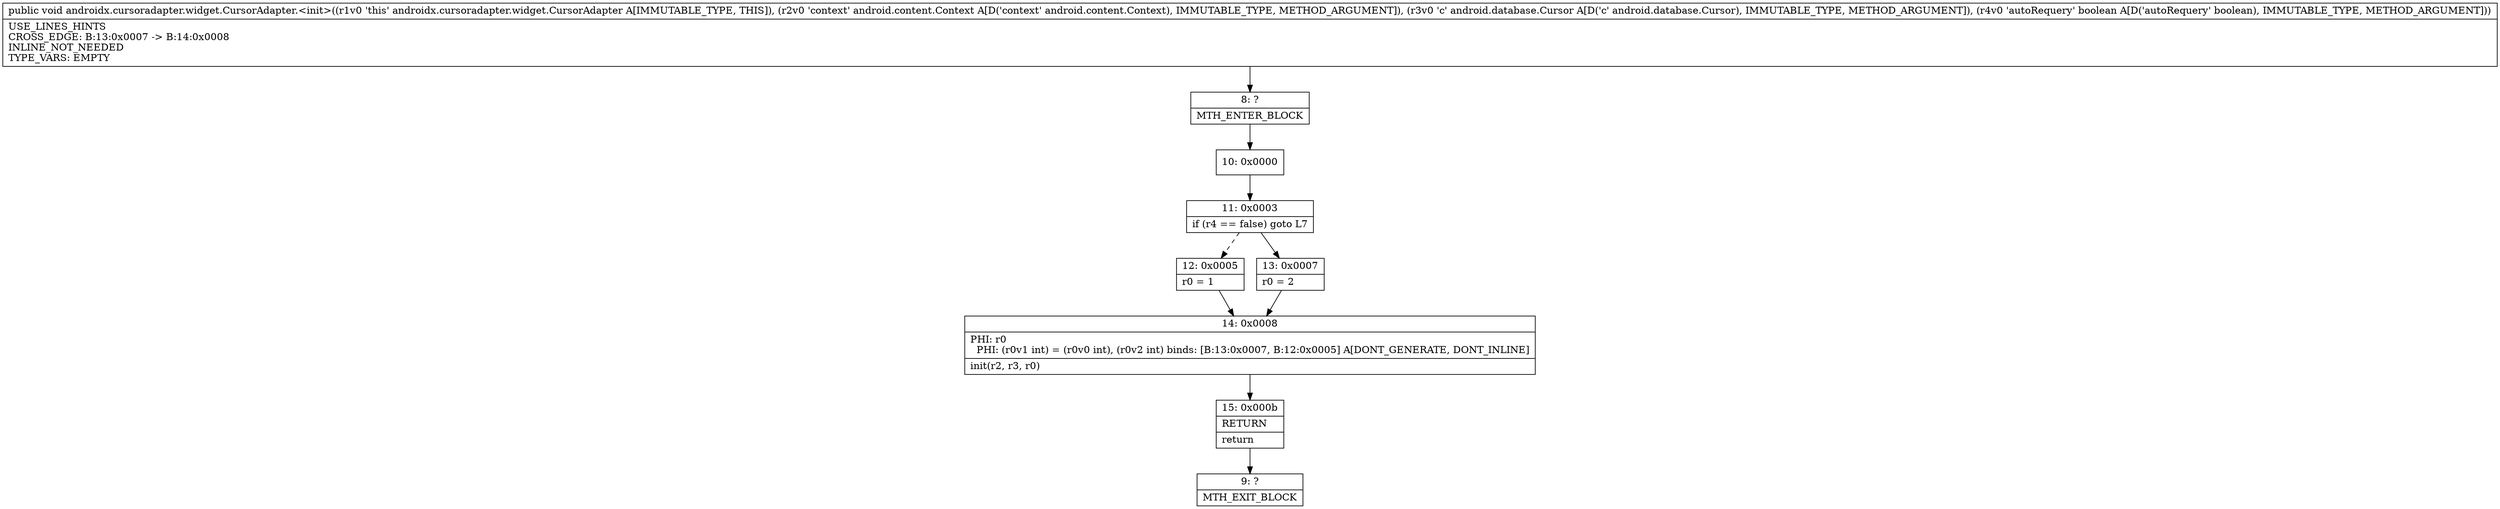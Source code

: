 digraph "CFG forandroidx.cursoradapter.widget.CursorAdapter.\<init\>(Landroid\/content\/Context;Landroid\/database\/Cursor;Z)V" {
Node_8 [shape=record,label="{8\:\ ?|MTH_ENTER_BLOCK\l}"];
Node_10 [shape=record,label="{10\:\ 0x0000}"];
Node_11 [shape=record,label="{11\:\ 0x0003|if (r4 == false) goto L7\l}"];
Node_12 [shape=record,label="{12\:\ 0x0005|r0 = 1\l}"];
Node_14 [shape=record,label="{14\:\ 0x0008|PHI: r0 \l  PHI: (r0v1 int) = (r0v0 int), (r0v2 int) binds: [B:13:0x0007, B:12:0x0005] A[DONT_GENERATE, DONT_INLINE]\l|init(r2, r3, r0)\l}"];
Node_15 [shape=record,label="{15\:\ 0x000b|RETURN\l|return\l}"];
Node_9 [shape=record,label="{9\:\ ?|MTH_EXIT_BLOCK\l}"];
Node_13 [shape=record,label="{13\:\ 0x0007|r0 = 2\l}"];
MethodNode[shape=record,label="{public void androidx.cursoradapter.widget.CursorAdapter.\<init\>((r1v0 'this' androidx.cursoradapter.widget.CursorAdapter A[IMMUTABLE_TYPE, THIS]), (r2v0 'context' android.content.Context A[D('context' android.content.Context), IMMUTABLE_TYPE, METHOD_ARGUMENT]), (r3v0 'c' android.database.Cursor A[D('c' android.database.Cursor), IMMUTABLE_TYPE, METHOD_ARGUMENT]), (r4v0 'autoRequery' boolean A[D('autoRequery' boolean), IMMUTABLE_TYPE, METHOD_ARGUMENT]))  | USE_LINES_HINTS\lCROSS_EDGE: B:13:0x0007 \-\> B:14:0x0008\lINLINE_NOT_NEEDED\lTYPE_VARS: EMPTY\l}"];
MethodNode -> Node_8;Node_8 -> Node_10;
Node_10 -> Node_11;
Node_11 -> Node_12[style=dashed];
Node_11 -> Node_13;
Node_12 -> Node_14;
Node_14 -> Node_15;
Node_15 -> Node_9;
Node_13 -> Node_14;
}

